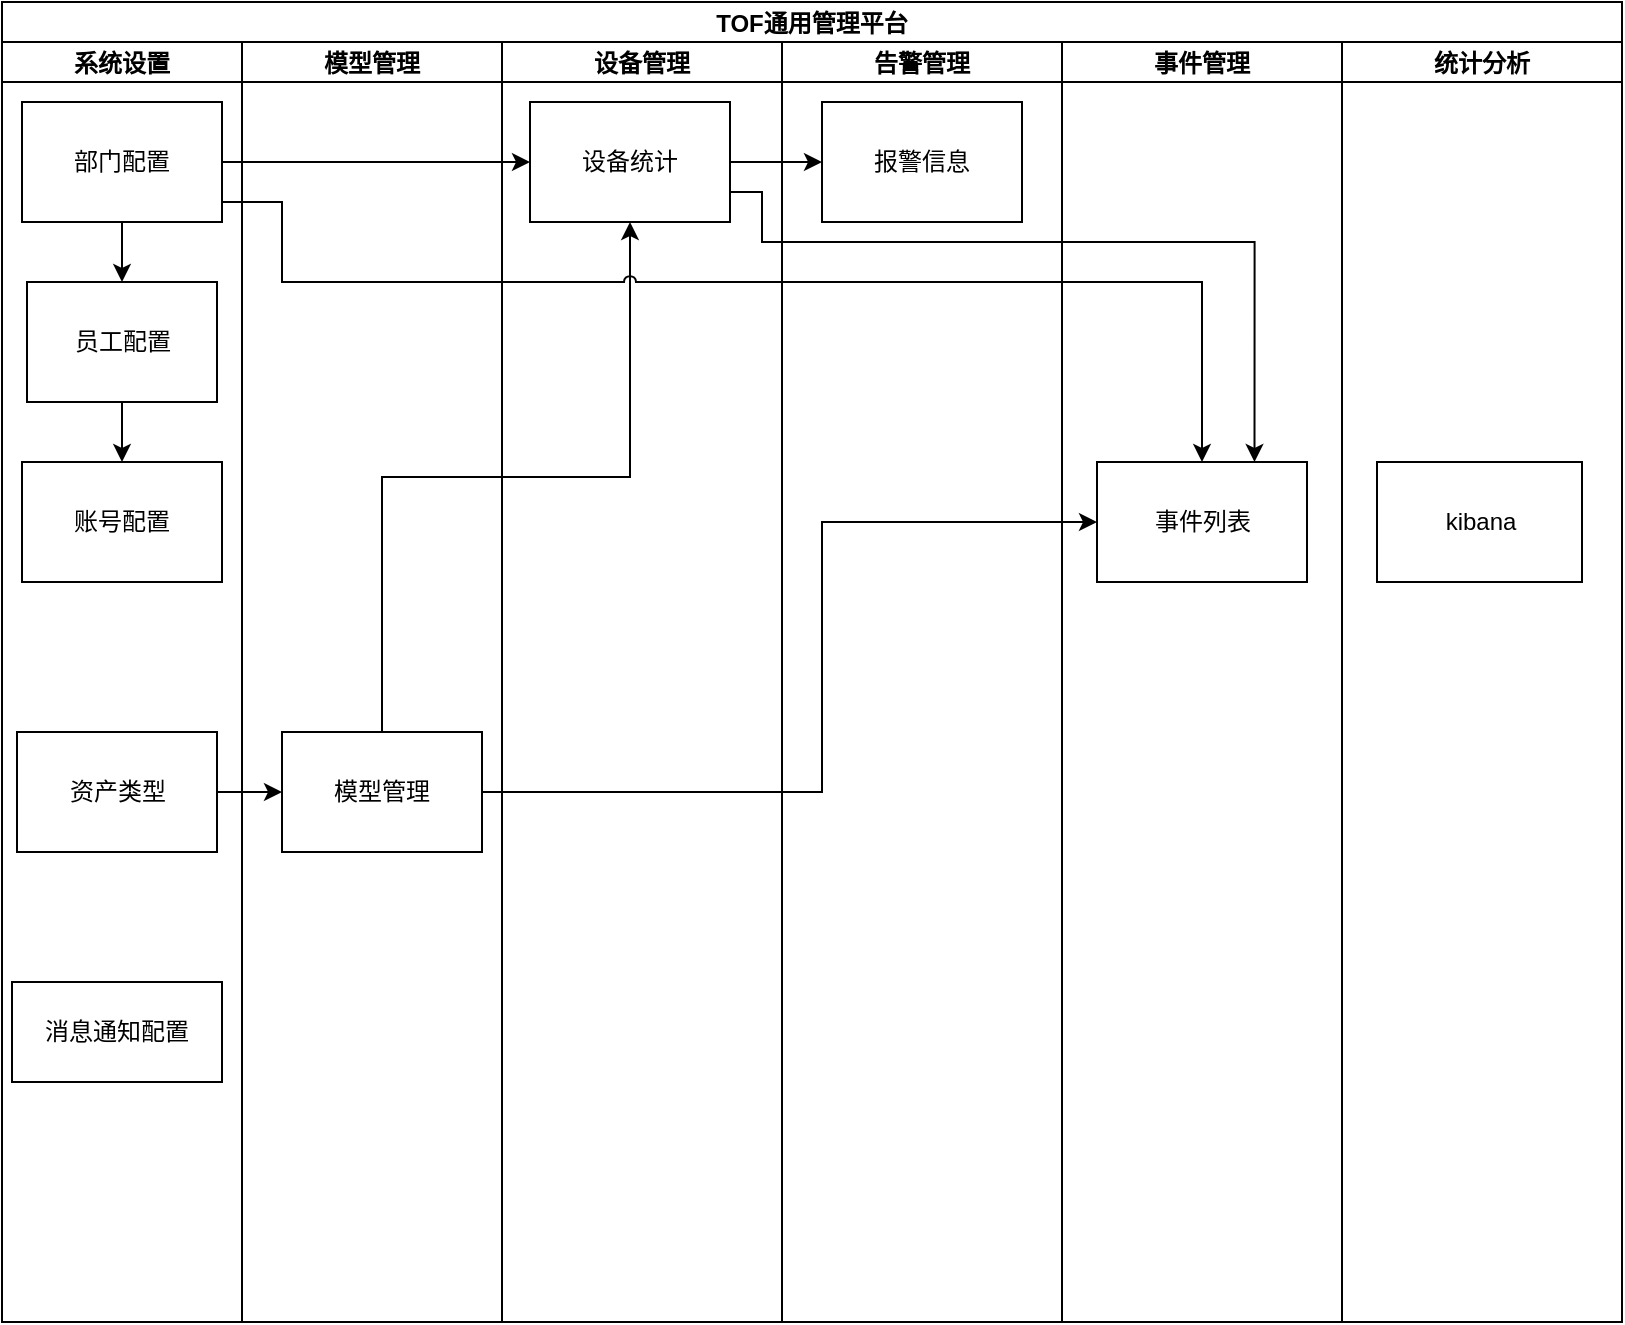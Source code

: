 <mxfile version="17.2.4" type="github">
  <diagram id="q9UrEvC_dNN4-reGY-YF" name="第 1 页">
    <mxGraphModel dx="858" dy="1153" grid="1" gridSize="10" guides="1" tooltips="1" connect="1" arrows="1" fold="1" page="1" pageScale="1" pageWidth="827" pageHeight="1169" math="0" shadow="0">
      <root>
        <mxCell id="0" />
        <mxCell id="1" parent="0" />
        <mxCell id="6W5VXJktoGSDrMuBD9_8-5" value="TOF通用管理平台" style="swimlane;childLayout=stackLayout;resizeParent=1;resizeParentMax=0;startSize=20;" vertex="1" parent="1">
          <mxGeometry x="60" y="140" width="810" height="660" as="geometry" />
        </mxCell>
        <mxCell id="6W5VXJktoGSDrMuBD9_8-19" style="edgeStyle=orthogonalEdgeStyle;rounded=0;orthogonalLoop=1;jettySize=auto;html=1;exitX=1;exitY=0.5;exitDx=0;exitDy=0;" edge="1" parent="6W5VXJktoGSDrMuBD9_8-5" source="6W5VXJktoGSDrMuBD9_8-15" target="6W5VXJktoGSDrMuBD9_8-16">
          <mxGeometry relative="1" as="geometry" />
        </mxCell>
        <mxCell id="6W5VXJktoGSDrMuBD9_8-6" value="系统设置" style="swimlane;startSize=20;" vertex="1" parent="6W5VXJktoGSDrMuBD9_8-5">
          <mxGeometry y="20" width="120" height="640" as="geometry" />
        </mxCell>
        <mxCell id="6W5VXJktoGSDrMuBD9_8-12" style="edgeStyle=orthogonalEdgeStyle;rounded=0;orthogonalLoop=1;jettySize=auto;html=1;exitX=0.5;exitY=1;exitDx=0;exitDy=0;entryX=0.5;entryY=0;entryDx=0;entryDy=0;" edge="1" parent="6W5VXJktoGSDrMuBD9_8-6" source="6W5VXJktoGSDrMuBD9_8-9" target="6W5VXJktoGSDrMuBD9_8-11">
          <mxGeometry relative="1" as="geometry" />
        </mxCell>
        <mxCell id="6W5VXJktoGSDrMuBD9_8-9" value="部门配置" style="whiteSpace=wrap;html=1;" vertex="1" parent="6W5VXJktoGSDrMuBD9_8-6">
          <mxGeometry x="10" y="30" width="100" height="60" as="geometry" />
        </mxCell>
        <mxCell id="6W5VXJktoGSDrMuBD9_8-14" value="" style="edgeStyle=orthogonalEdgeStyle;rounded=0;orthogonalLoop=1;jettySize=auto;html=1;" edge="1" parent="6W5VXJktoGSDrMuBD9_8-6" source="6W5VXJktoGSDrMuBD9_8-11" target="6W5VXJktoGSDrMuBD9_8-13">
          <mxGeometry relative="1" as="geometry" />
        </mxCell>
        <mxCell id="6W5VXJktoGSDrMuBD9_8-11" value="员工配置" style="whiteSpace=wrap;html=1;" vertex="1" parent="6W5VXJktoGSDrMuBD9_8-6">
          <mxGeometry x="12.5" y="120" width="95" height="60" as="geometry" />
        </mxCell>
        <mxCell id="6W5VXJktoGSDrMuBD9_8-13" value="账号配置" style="whiteSpace=wrap;html=1;" vertex="1" parent="6W5VXJktoGSDrMuBD9_8-6">
          <mxGeometry x="10" y="210" width="100" height="60" as="geometry" />
        </mxCell>
        <mxCell id="6W5VXJktoGSDrMuBD9_8-15" value="资产类型" style="whiteSpace=wrap;html=1;" vertex="1" parent="6W5VXJktoGSDrMuBD9_8-6">
          <mxGeometry x="7.5" y="345" width="100" height="60" as="geometry" />
        </mxCell>
        <mxCell id="6W5VXJktoGSDrMuBD9_8-37" value="消息通知配置" style="whiteSpace=wrap;html=1;" vertex="1" parent="6W5VXJktoGSDrMuBD9_8-6">
          <mxGeometry x="5" y="470" width="105" height="50" as="geometry" />
        </mxCell>
        <mxCell id="6W5VXJktoGSDrMuBD9_8-7" value="模型管理" style="swimlane;startSize=20;" vertex="1" parent="6W5VXJktoGSDrMuBD9_8-5">
          <mxGeometry x="120" y="20" width="130" height="640" as="geometry" />
        </mxCell>
        <mxCell id="6W5VXJktoGSDrMuBD9_8-16" value="模型管理" style="whiteSpace=wrap;html=1;" vertex="1" parent="6W5VXJktoGSDrMuBD9_8-7">
          <mxGeometry x="20" y="345" width="100" height="60" as="geometry" />
        </mxCell>
        <mxCell id="6W5VXJktoGSDrMuBD9_8-22" style="edgeStyle=orthogonalEdgeStyle;rounded=0;orthogonalLoop=1;jettySize=auto;html=1;exitX=1;exitY=0.5;exitDx=0;exitDy=0;entryX=0;entryY=0.5;entryDx=0;entryDy=0;" edge="1" parent="6W5VXJktoGSDrMuBD9_8-5" source="6W5VXJktoGSDrMuBD9_8-9" target="6W5VXJktoGSDrMuBD9_8-20">
          <mxGeometry relative="1" as="geometry">
            <Array as="points">
              <mxPoint x="200" y="80" />
              <mxPoint x="200" y="80" />
            </Array>
          </mxGeometry>
        </mxCell>
        <mxCell id="6W5VXJktoGSDrMuBD9_8-21" style="edgeStyle=orthogonalEdgeStyle;rounded=0;orthogonalLoop=1;jettySize=auto;html=1;exitX=0.5;exitY=0;exitDx=0;exitDy=0;entryX=0.5;entryY=1;entryDx=0;entryDy=0;" edge="1" parent="6W5VXJktoGSDrMuBD9_8-5" source="6W5VXJktoGSDrMuBD9_8-16" target="6W5VXJktoGSDrMuBD9_8-20">
          <mxGeometry relative="1" as="geometry" />
        </mxCell>
        <mxCell id="6W5VXJktoGSDrMuBD9_8-8" value="设备管理" style="swimlane;startSize=20;" vertex="1" parent="6W5VXJktoGSDrMuBD9_8-5">
          <mxGeometry x="250" y="20" width="140" height="640" as="geometry" />
        </mxCell>
        <mxCell id="6W5VXJktoGSDrMuBD9_8-20" value="设备统计" style="whiteSpace=wrap;html=1;" vertex="1" parent="6W5VXJktoGSDrMuBD9_8-8">
          <mxGeometry x="14" y="30" width="100" height="60" as="geometry" />
        </mxCell>
        <mxCell id="6W5VXJktoGSDrMuBD9_8-28" value="告警管理" style="swimlane;startSize=20;" vertex="1" parent="6W5VXJktoGSDrMuBD9_8-5">
          <mxGeometry x="390" y="20" width="140" height="640" as="geometry" />
        </mxCell>
        <mxCell id="6W5VXJktoGSDrMuBD9_8-26" value="报警信息" style="whiteSpace=wrap;html=1;" vertex="1" parent="6W5VXJktoGSDrMuBD9_8-28">
          <mxGeometry x="20" y="30" width="100" height="60" as="geometry" />
        </mxCell>
        <mxCell id="6W5VXJktoGSDrMuBD9_8-30" value="事件管理" style="swimlane;startSize=20;" vertex="1" parent="6W5VXJktoGSDrMuBD9_8-5">
          <mxGeometry x="530" y="20" width="140" height="640" as="geometry" />
        </mxCell>
        <mxCell id="6W5VXJktoGSDrMuBD9_8-31" value="事件列表" style="whiteSpace=wrap;html=1;" vertex="1" parent="6W5VXJktoGSDrMuBD9_8-30">
          <mxGeometry x="17.5" y="210" width="105" height="60" as="geometry" />
        </mxCell>
        <mxCell id="6W5VXJktoGSDrMuBD9_8-35" value="统计分析" style="swimlane;startSize=20;" vertex="1" parent="6W5VXJktoGSDrMuBD9_8-5">
          <mxGeometry x="670" y="20" width="140" height="640" as="geometry" />
        </mxCell>
        <mxCell id="6W5VXJktoGSDrMuBD9_8-36" value="kibana" style="whiteSpace=wrap;html=1;" vertex="1" parent="6W5VXJktoGSDrMuBD9_8-35">
          <mxGeometry x="17.5" y="210" width="102.5" height="60" as="geometry" />
        </mxCell>
        <mxCell id="6W5VXJktoGSDrMuBD9_8-29" style="edgeStyle=orthogonalEdgeStyle;rounded=0;orthogonalLoop=1;jettySize=auto;html=1;exitX=1;exitY=0.5;exitDx=0;exitDy=0;" edge="1" parent="6W5VXJktoGSDrMuBD9_8-5" source="6W5VXJktoGSDrMuBD9_8-20" target="6W5VXJktoGSDrMuBD9_8-26">
          <mxGeometry relative="1" as="geometry" />
        </mxCell>
        <mxCell id="6W5VXJktoGSDrMuBD9_8-32" style="edgeStyle=orthogonalEdgeStyle;rounded=0;orthogonalLoop=1;jettySize=auto;html=1;exitX=1;exitY=0.5;exitDx=0;exitDy=0;entryX=0;entryY=0.5;entryDx=0;entryDy=0;" edge="1" parent="6W5VXJktoGSDrMuBD9_8-5" source="6W5VXJktoGSDrMuBD9_8-16" target="6W5VXJktoGSDrMuBD9_8-31">
          <mxGeometry relative="1" as="geometry">
            <Array as="points">
              <mxPoint x="410" y="395" />
              <mxPoint x="410" y="260" />
            </Array>
          </mxGeometry>
        </mxCell>
        <mxCell id="6W5VXJktoGSDrMuBD9_8-33" style="rounded=0;orthogonalLoop=1;jettySize=auto;html=1;exitX=1;exitY=0.5;exitDx=0;exitDy=0;edgeStyle=orthogonalEdgeStyle;jumpStyle=arc;" edge="1" parent="6W5VXJktoGSDrMuBD9_8-5" source="6W5VXJktoGSDrMuBD9_8-9" target="6W5VXJktoGSDrMuBD9_8-31">
          <mxGeometry relative="1" as="geometry">
            <Array as="points">
              <mxPoint x="110" y="100" />
              <mxPoint x="140" y="100" />
              <mxPoint x="140" y="140" />
              <mxPoint x="600" y="140" />
            </Array>
          </mxGeometry>
        </mxCell>
        <mxCell id="6W5VXJktoGSDrMuBD9_8-34" style="edgeStyle=orthogonalEdgeStyle;rounded=0;orthogonalLoop=1;jettySize=auto;html=1;exitX=1;exitY=0.75;exitDx=0;exitDy=0;entryX=0.75;entryY=0;entryDx=0;entryDy=0;" edge="1" parent="6W5VXJktoGSDrMuBD9_8-5" source="6W5VXJktoGSDrMuBD9_8-20" target="6W5VXJktoGSDrMuBD9_8-31">
          <mxGeometry relative="1" as="geometry">
            <Array as="points">
              <mxPoint x="380" y="95" />
              <mxPoint x="380" y="120" />
              <mxPoint x="626" y="120" />
            </Array>
          </mxGeometry>
        </mxCell>
      </root>
    </mxGraphModel>
  </diagram>
</mxfile>
